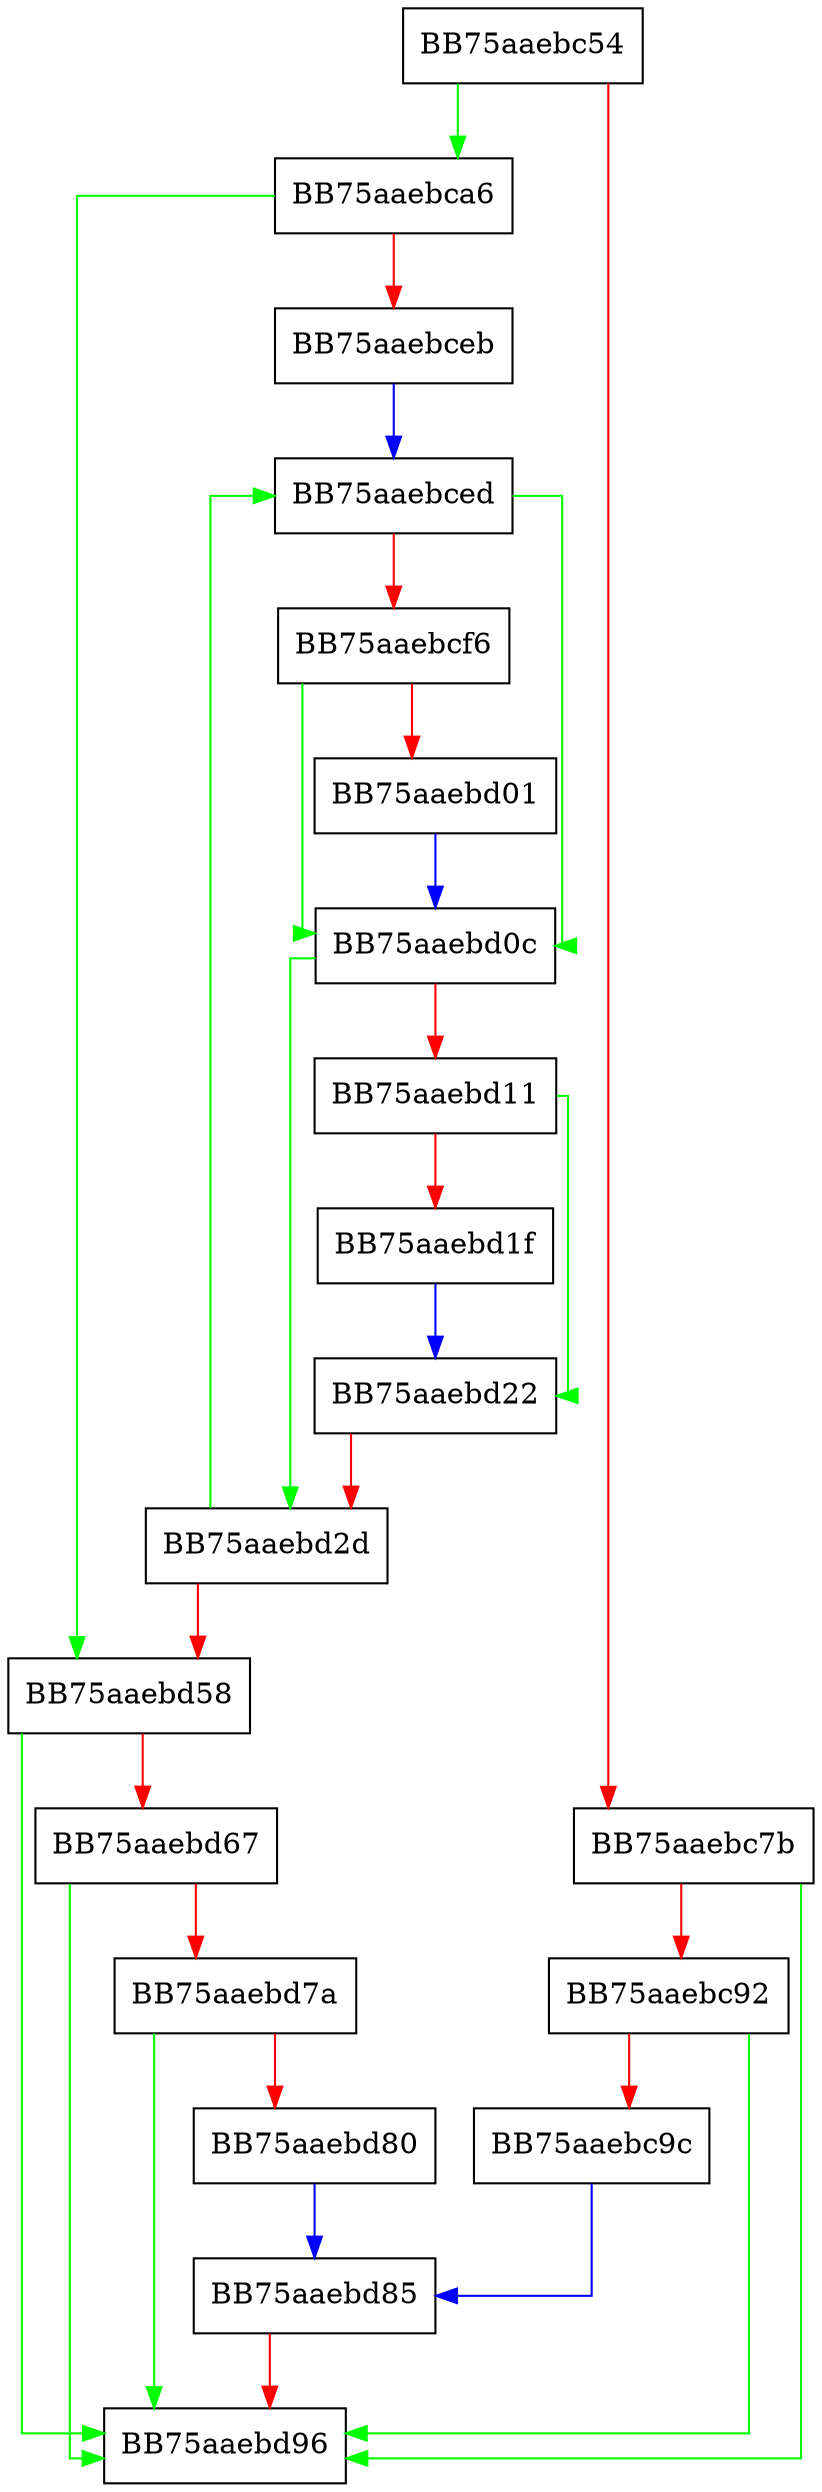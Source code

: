 digraph RequestThreatSampleBySha1 {
  node [shape="box"];
  graph [splines=ortho];
  BB75aaebc54 -> BB75aaebca6 [color="green"];
  BB75aaebc54 -> BB75aaebc7b [color="red"];
  BB75aaebc7b -> BB75aaebd96 [color="green"];
  BB75aaebc7b -> BB75aaebc92 [color="red"];
  BB75aaebc92 -> BB75aaebd96 [color="green"];
  BB75aaebc92 -> BB75aaebc9c [color="red"];
  BB75aaebc9c -> BB75aaebd85 [color="blue"];
  BB75aaebca6 -> BB75aaebd58 [color="green"];
  BB75aaebca6 -> BB75aaebceb [color="red"];
  BB75aaebceb -> BB75aaebced [color="blue"];
  BB75aaebced -> BB75aaebd0c [color="green"];
  BB75aaebced -> BB75aaebcf6 [color="red"];
  BB75aaebcf6 -> BB75aaebd0c [color="green"];
  BB75aaebcf6 -> BB75aaebd01 [color="red"];
  BB75aaebd01 -> BB75aaebd0c [color="blue"];
  BB75aaebd0c -> BB75aaebd2d [color="green"];
  BB75aaebd0c -> BB75aaebd11 [color="red"];
  BB75aaebd11 -> BB75aaebd22 [color="green"];
  BB75aaebd11 -> BB75aaebd1f [color="red"];
  BB75aaebd1f -> BB75aaebd22 [color="blue"];
  BB75aaebd22 -> BB75aaebd2d [color="red"];
  BB75aaebd2d -> BB75aaebced [color="green"];
  BB75aaebd2d -> BB75aaebd58 [color="red"];
  BB75aaebd58 -> BB75aaebd96 [color="green"];
  BB75aaebd58 -> BB75aaebd67 [color="red"];
  BB75aaebd67 -> BB75aaebd96 [color="green"];
  BB75aaebd67 -> BB75aaebd7a [color="red"];
  BB75aaebd7a -> BB75aaebd96 [color="green"];
  BB75aaebd7a -> BB75aaebd80 [color="red"];
  BB75aaebd80 -> BB75aaebd85 [color="blue"];
  BB75aaebd85 -> BB75aaebd96 [color="red"];
}